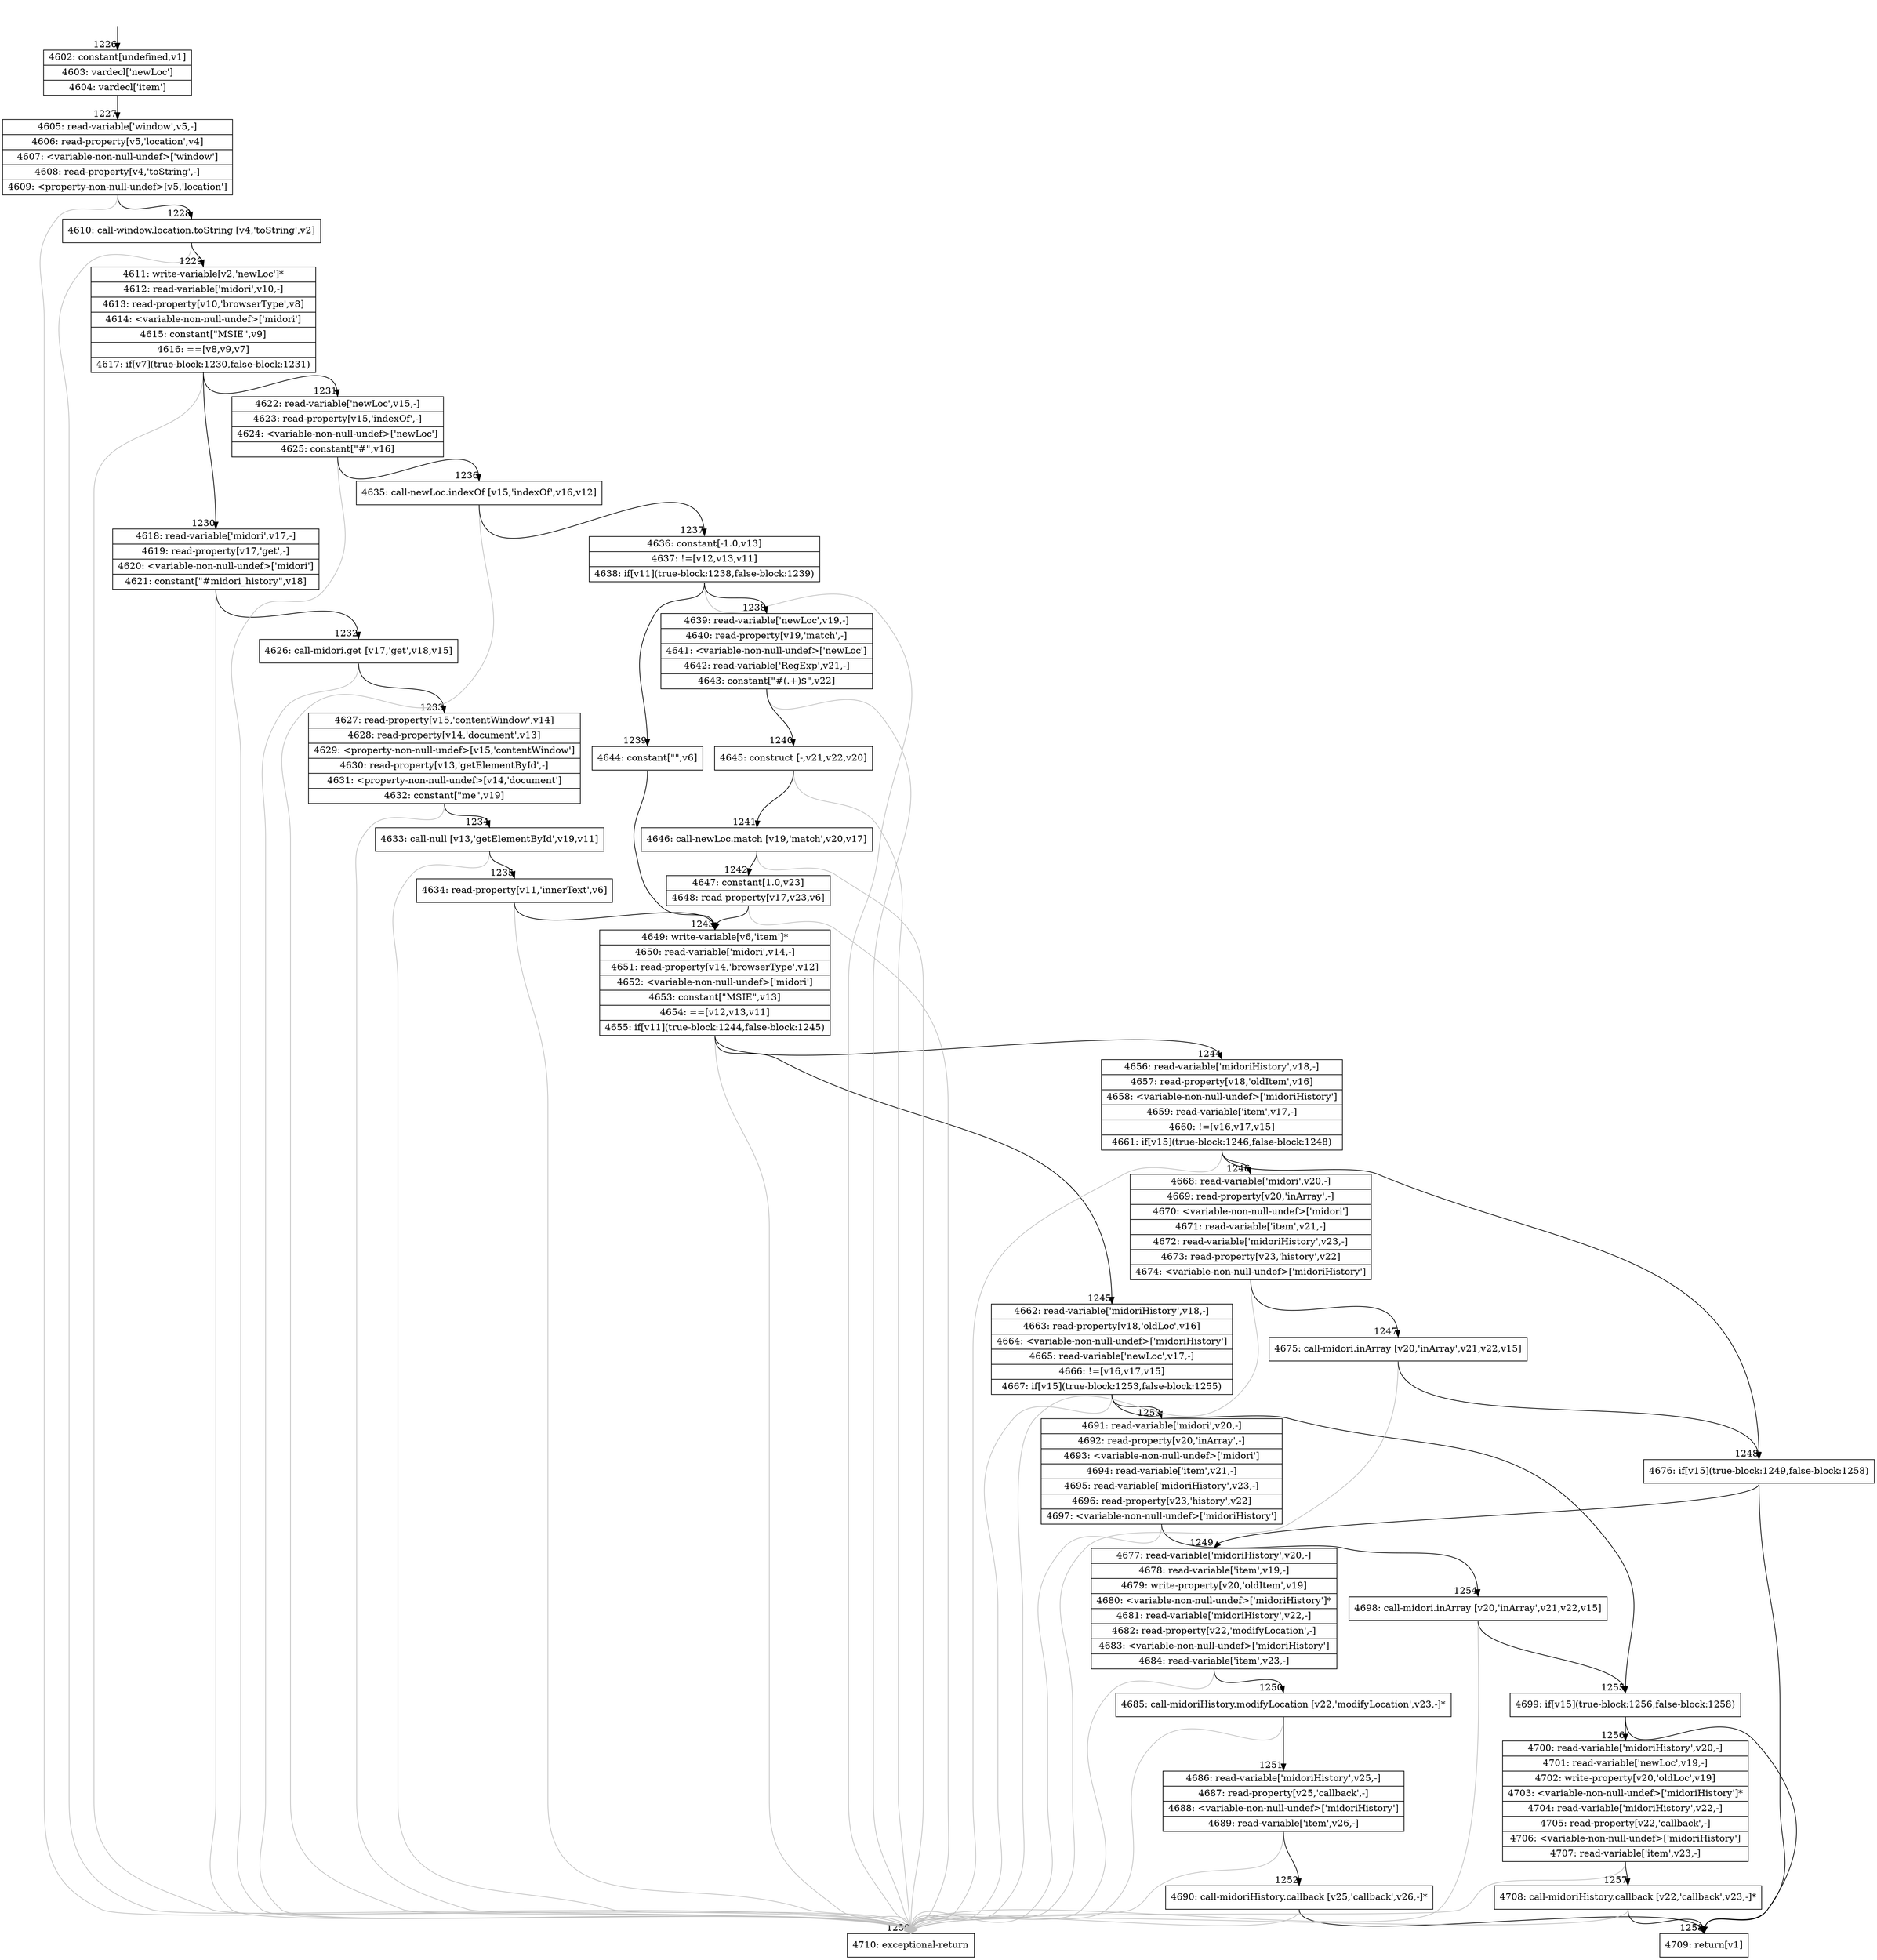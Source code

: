 digraph {
rankdir="TD"
BB_entry72[shape=none,label=""];
BB_entry72 -> BB1226 [tailport=s, headport=n, headlabel="    1226"]
BB1226 [shape=record label="{4602: constant[undefined,v1]|4603: vardecl['newLoc']|4604: vardecl['item']}" ] 
BB1226 -> BB1227 [tailport=s, headport=n, headlabel="      1227"]
BB1227 [shape=record label="{4605: read-variable['window',v5,-]|4606: read-property[v5,'location',v4]|4607: \<variable-non-null-undef\>['window']|4608: read-property[v4,'toString',-]|4609: \<property-non-null-undef\>[v5,'location']}" ] 
BB1227 -> BB1228 [tailport=s, headport=n, headlabel="      1228"]
BB1227 -> BB1259 [tailport=s, headport=n, color=gray, headlabel="      1259"]
BB1228 [shape=record label="{4610: call-window.location.toString [v4,'toString',v2]}" ] 
BB1228 -> BB1229 [tailport=s, headport=n, headlabel="      1229"]
BB1228 -> BB1259 [tailport=s, headport=n, color=gray]
BB1229 [shape=record label="{4611: write-variable[v2,'newLoc']*|4612: read-variable['midori',v10,-]|4613: read-property[v10,'browserType',v8]|4614: \<variable-non-null-undef\>['midori']|4615: constant[\"MSIE\",v9]|4616: ==[v8,v9,v7]|4617: if[v7](true-block:1230,false-block:1231)}" ] 
BB1229 -> BB1230 [tailport=s, headport=n, headlabel="      1230"]
BB1229 -> BB1231 [tailport=s, headport=n, headlabel="      1231"]
BB1229 -> BB1259 [tailport=s, headport=n, color=gray]
BB1230 [shape=record label="{4618: read-variable['midori',v17,-]|4619: read-property[v17,'get',-]|4620: \<variable-non-null-undef\>['midori']|4621: constant[\"#midori_history\",v18]}" ] 
BB1230 -> BB1232 [tailport=s, headport=n, headlabel="      1232"]
BB1230 -> BB1259 [tailport=s, headport=n, color=gray]
BB1231 [shape=record label="{4622: read-variable['newLoc',v15,-]|4623: read-property[v15,'indexOf',-]|4624: \<variable-non-null-undef\>['newLoc']|4625: constant[\"#\",v16]}" ] 
BB1231 -> BB1236 [tailport=s, headport=n, headlabel="      1236"]
BB1231 -> BB1259 [tailport=s, headport=n, color=gray]
BB1232 [shape=record label="{4626: call-midori.get [v17,'get',v18,v15]}" ] 
BB1232 -> BB1233 [tailport=s, headport=n, headlabel="      1233"]
BB1232 -> BB1259 [tailport=s, headport=n, color=gray]
BB1233 [shape=record label="{4627: read-property[v15,'contentWindow',v14]|4628: read-property[v14,'document',v13]|4629: \<property-non-null-undef\>[v15,'contentWindow']|4630: read-property[v13,'getElementById',-]|4631: \<property-non-null-undef\>[v14,'document']|4632: constant[\"me\",v19]}" ] 
BB1233 -> BB1234 [tailport=s, headport=n, headlabel="      1234"]
BB1233 -> BB1259 [tailport=s, headport=n, color=gray]
BB1234 [shape=record label="{4633: call-null [v13,'getElementById',v19,v11]}" ] 
BB1234 -> BB1235 [tailport=s, headport=n, headlabel="      1235"]
BB1234 -> BB1259 [tailport=s, headport=n, color=gray]
BB1235 [shape=record label="{4634: read-property[v11,'innerText',v6]}" ] 
BB1235 -> BB1243 [tailport=s, headport=n, headlabel="      1243"]
BB1235 -> BB1259 [tailport=s, headport=n, color=gray]
BB1236 [shape=record label="{4635: call-newLoc.indexOf [v15,'indexOf',v16,v12]}" ] 
BB1236 -> BB1237 [tailport=s, headport=n, headlabel="      1237"]
BB1236 -> BB1259 [tailport=s, headport=n, color=gray]
BB1237 [shape=record label="{4636: constant[-1.0,v13]|4637: !=[v12,v13,v11]|4638: if[v11](true-block:1238,false-block:1239)}" ] 
BB1237 -> BB1238 [tailport=s, headport=n, headlabel="      1238"]
BB1237 -> BB1239 [tailport=s, headport=n, headlabel="      1239"]
BB1237 -> BB1259 [tailport=s, headport=n, color=gray]
BB1238 [shape=record label="{4639: read-variable['newLoc',v19,-]|4640: read-property[v19,'match',-]|4641: \<variable-non-null-undef\>['newLoc']|4642: read-variable['RegExp',v21,-]|4643: constant[\"#(.+)$\",v22]}" ] 
BB1238 -> BB1240 [tailport=s, headport=n, headlabel="      1240"]
BB1238 -> BB1259 [tailport=s, headport=n, color=gray]
BB1239 [shape=record label="{4644: constant[\"\",v6]}" ] 
BB1239 -> BB1243 [tailport=s, headport=n]
BB1240 [shape=record label="{4645: construct [-,v21,v22,v20]}" ] 
BB1240 -> BB1241 [tailport=s, headport=n, headlabel="      1241"]
BB1240 -> BB1259 [tailport=s, headport=n, color=gray]
BB1241 [shape=record label="{4646: call-newLoc.match [v19,'match',v20,v17]}" ] 
BB1241 -> BB1242 [tailport=s, headport=n, headlabel="      1242"]
BB1241 -> BB1259 [tailport=s, headport=n, color=gray]
BB1242 [shape=record label="{4647: constant[1.0,v23]|4648: read-property[v17,v23,v6]}" ] 
BB1242 -> BB1243 [tailport=s, headport=n]
BB1242 -> BB1259 [tailport=s, headport=n, color=gray]
BB1243 [shape=record label="{4649: write-variable[v6,'item']*|4650: read-variable['midori',v14,-]|4651: read-property[v14,'browserType',v12]|4652: \<variable-non-null-undef\>['midori']|4653: constant[\"MSIE\",v13]|4654: ==[v12,v13,v11]|4655: if[v11](true-block:1244,false-block:1245)}" ] 
BB1243 -> BB1244 [tailport=s, headport=n, headlabel="      1244"]
BB1243 -> BB1245 [tailport=s, headport=n, headlabel="      1245"]
BB1243 -> BB1259 [tailport=s, headport=n, color=gray]
BB1244 [shape=record label="{4656: read-variable['midoriHistory',v18,-]|4657: read-property[v18,'oldItem',v16]|4658: \<variable-non-null-undef\>['midoriHistory']|4659: read-variable['item',v17,-]|4660: !=[v16,v17,v15]|4661: if[v15](true-block:1246,false-block:1248)}" ] 
BB1244 -> BB1248 [tailport=s, headport=n, headlabel="      1248"]
BB1244 -> BB1246 [tailport=s, headport=n, headlabel="      1246"]
BB1244 -> BB1259 [tailport=s, headport=n, color=gray]
BB1245 [shape=record label="{4662: read-variable['midoriHistory',v18,-]|4663: read-property[v18,'oldLoc',v16]|4664: \<variable-non-null-undef\>['midoriHistory']|4665: read-variable['newLoc',v17,-]|4666: !=[v16,v17,v15]|4667: if[v15](true-block:1253,false-block:1255)}" ] 
BB1245 -> BB1255 [tailport=s, headport=n, headlabel="      1255"]
BB1245 -> BB1253 [tailport=s, headport=n, headlabel="      1253"]
BB1245 -> BB1259 [tailport=s, headport=n, color=gray]
BB1246 [shape=record label="{4668: read-variable['midori',v20,-]|4669: read-property[v20,'inArray',-]|4670: \<variable-non-null-undef\>['midori']|4671: read-variable['item',v21,-]|4672: read-variable['midoriHistory',v23,-]|4673: read-property[v23,'history',v22]|4674: \<variable-non-null-undef\>['midoriHistory']}" ] 
BB1246 -> BB1247 [tailport=s, headport=n, headlabel="      1247"]
BB1246 -> BB1259 [tailport=s, headport=n, color=gray]
BB1247 [shape=record label="{4675: call-midori.inArray [v20,'inArray',v21,v22,v15]}" ] 
BB1247 -> BB1248 [tailport=s, headport=n]
BB1247 -> BB1259 [tailport=s, headport=n, color=gray]
BB1248 [shape=record label="{4676: if[v15](true-block:1249,false-block:1258)}" ] 
BB1248 -> BB1249 [tailport=s, headport=n, headlabel="      1249"]
BB1248 -> BB1258 [tailport=s, headport=n, headlabel="      1258"]
BB1249 [shape=record label="{4677: read-variable['midoriHistory',v20,-]|4678: read-variable['item',v19,-]|4679: write-property[v20,'oldItem',v19]|4680: \<variable-non-null-undef\>['midoriHistory']*|4681: read-variable['midoriHistory',v22,-]|4682: read-property[v22,'modifyLocation',-]|4683: \<variable-non-null-undef\>['midoriHistory']|4684: read-variable['item',v23,-]}" ] 
BB1249 -> BB1250 [tailport=s, headport=n, headlabel="      1250"]
BB1249 -> BB1259 [tailport=s, headport=n, color=gray]
BB1250 [shape=record label="{4685: call-midoriHistory.modifyLocation [v22,'modifyLocation',v23,-]*}" ] 
BB1250 -> BB1251 [tailport=s, headport=n, headlabel="      1251"]
BB1250 -> BB1259 [tailport=s, headport=n, color=gray]
BB1251 [shape=record label="{4686: read-variable['midoriHistory',v25,-]|4687: read-property[v25,'callback',-]|4688: \<variable-non-null-undef\>['midoriHistory']|4689: read-variable['item',v26,-]}" ] 
BB1251 -> BB1252 [tailport=s, headport=n, headlabel="      1252"]
BB1251 -> BB1259 [tailport=s, headport=n, color=gray]
BB1252 [shape=record label="{4690: call-midoriHistory.callback [v25,'callback',v26,-]*}" ] 
BB1252 -> BB1258 [tailport=s, headport=n]
BB1252 -> BB1259 [tailport=s, headport=n, color=gray]
BB1253 [shape=record label="{4691: read-variable['midori',v20,-]|4692: read-property[v20,'inArray',-]|4693: \<variable-non-null-undef\>['midori']|4694: read-variable['item',v21,-]|4695: read-variable['midoriHistory',v23,-]|4696: read-property[v23,'history',v22]|4697: \<variable-non-null-undef\>['midoriHistory']}" ] 
BB1253 -> BB1254 [tailport=s, headport=n, headlabel="      1254"]
BB1253 -> BB1259 [tailport=s, headport=n, color=gray]
BB1254 [shape=record label="{4698: call-midori.inArray [v20,'inArray',v21,v22,v15]}" ] 
BB1254 -> BB1255 [tailport=s, headport=n]
BB1254 -> BB1259 [tailport=s, headport=n, color=gray]
BB1255 [shape=record label="{4699: if[v15](true-block:1256,false-block:1258)}" ] 
BB1255 -> BB1256 [tailport=s, headport=n, headlabel="      1256"]
BB1255 -> BB1258 [tailport=s, headport=n]
BB1256 [shape=record label="{4700: read-variable['midoriHistory',v20,-]|4701: read-variable['newLoc',v19,-]|4702: write-property[v20,'oldLoc',v19]|4703: \<variable-non-null-undef\>['midoriHistory']*|4704: read-variable['midoriHistory',v22,-]|4705: read-property[v22,'callback',-]|4706: \<variable-non-null-undef\>['midoriHistory']|4707: read-variable['item',v23,-]}" ] 
BB1256 -> BB1257 [tailport=s, headport=n, headlabel="      1257"]
BB1256 -> BB1259 [tailport=s, headport=n, color=gray]
BB1257 [shape=record label="{4708: call-midoriHistory.callback [v22,'callback',v23,-]*}" ] 
BB1257 -> BB1258 [tailport=s, headport=n]
BB1257 -> BB1259 [tailport=s, headport=n, color=gray]
BB1258 [shape=record label="{4709: return[v1]}" ] 
BB1259 [shape=record label="{4710: exceptional-return}" ] 
//#$~ 943
}
